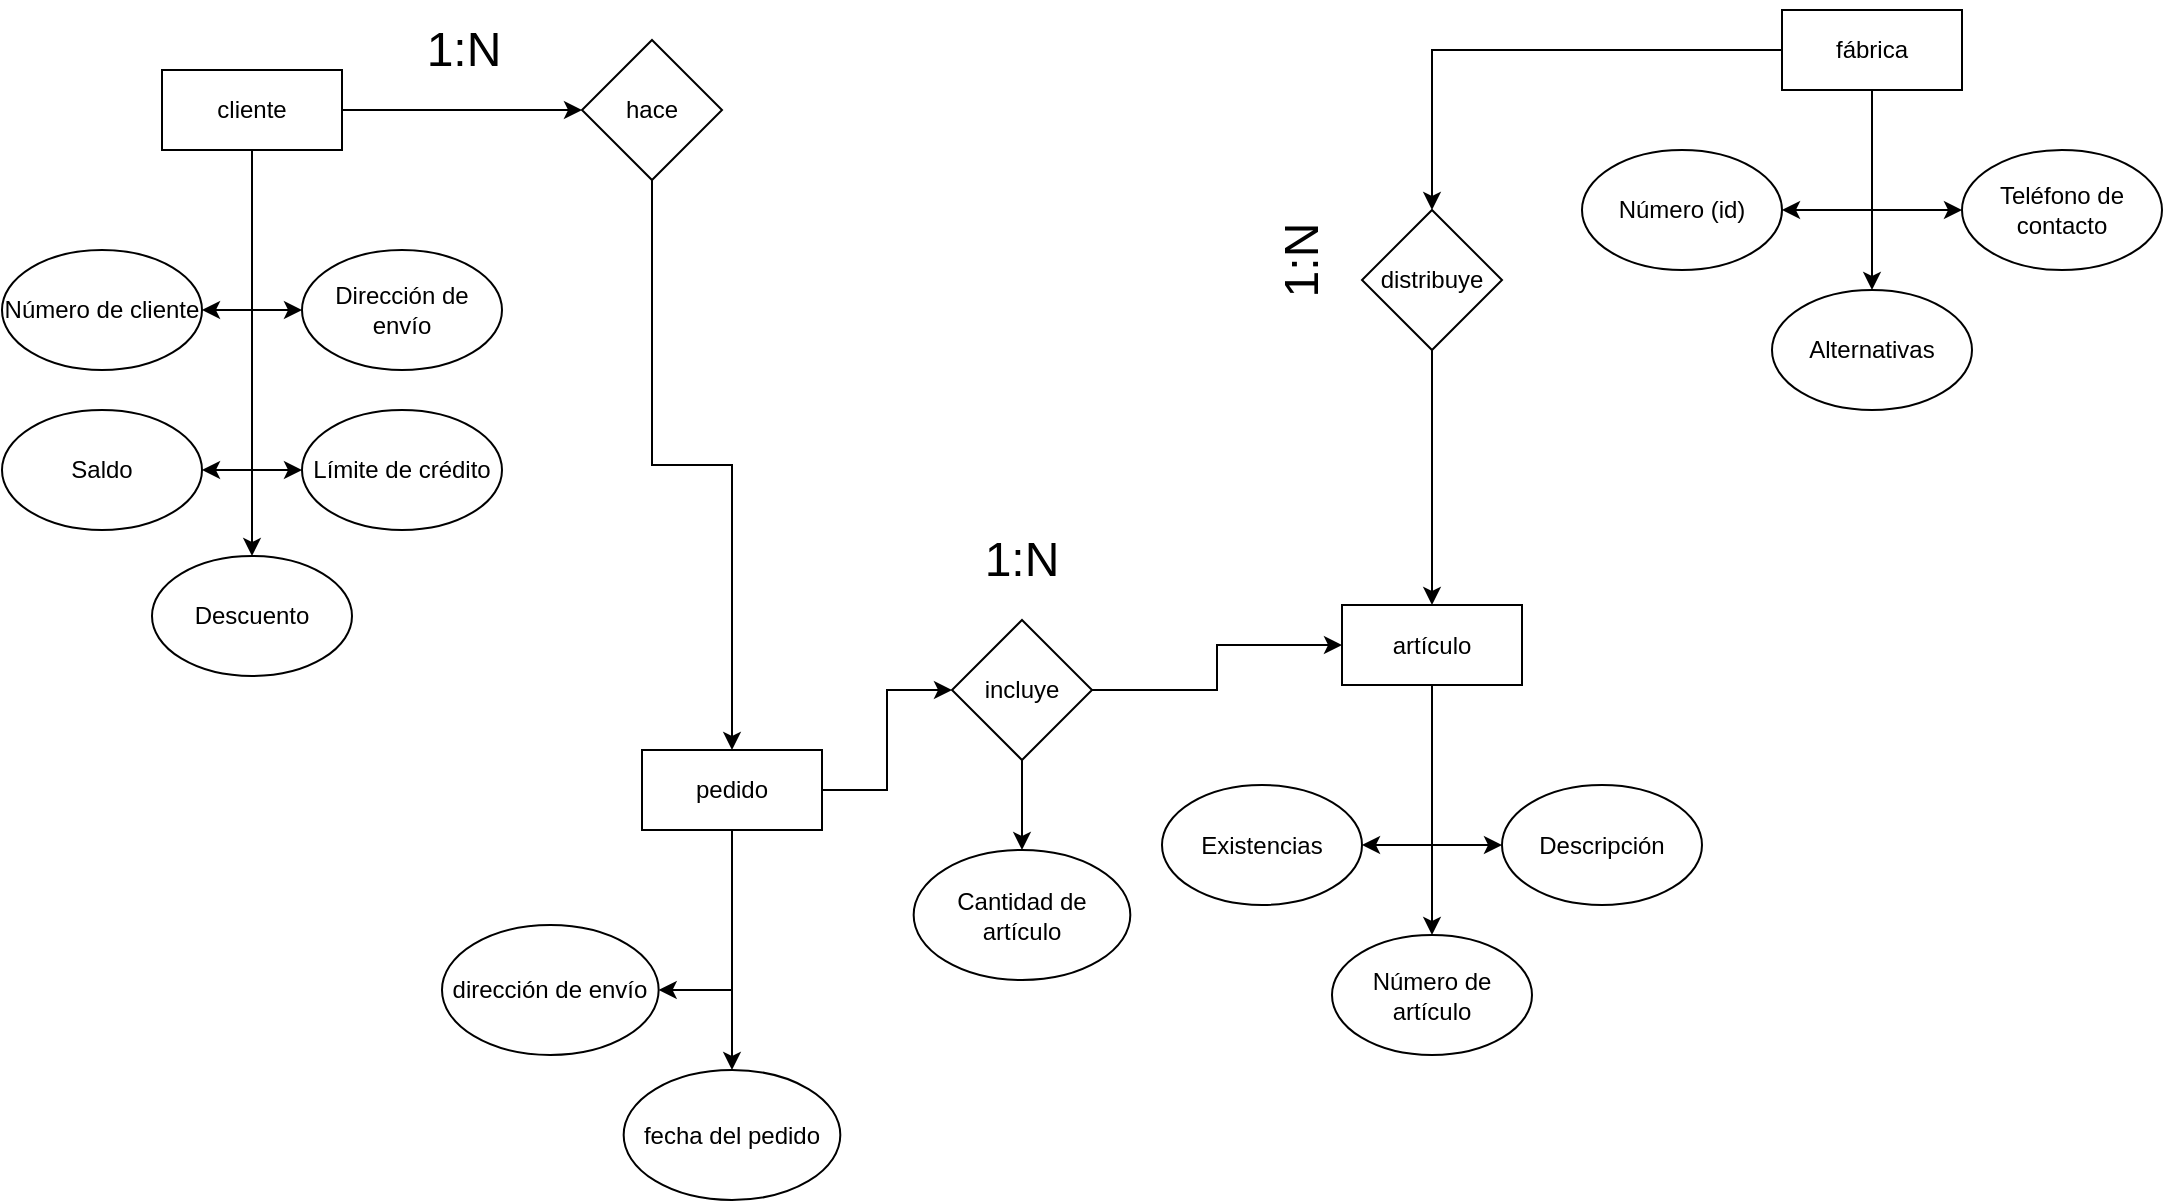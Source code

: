 <mxfile version="24.6.4" type="device">
  <diagram name="Página-1" id="9QztTVKJqdP5o5zD_Zlj">
    <mxGraphModel dx="1373" dy="800" grid="1" gridSize="10" guides="1" tooltips="1" connect="1" arrows="1" fold="1" page="1" pageScale="1" pageWidth="1169" pageHeight="827" math="0" shadow="0">
      <root>
        <mxCell id="0" />
        <mxCell id="1" parent="0" />
        <mxCell id="KTFgOh8g7GbZ9kKHf237-9" style="edgeStyle=orthogonalEdgeStyle;rounded=0;orthogonalLoop=1;jettySize=auto;html=1;entryX=1;entryY=0.5;entryDx=0;entryDy=0;" edge="1" parent="1" source="KTFgOh8g7GbZ9kKHf237-1" target="KTFgOh8g7GbZ9kKHf237-3">
          <mxGeometry relative="1" as="geometry" />
        </mxCell>
        <mxCell id="KTFgOh8g7GbZ9kKHf237-10" style="edgeStyle=orthogonalEdgeStyle;rounded=0;orthogonalLoop=1;jettySize=auto;html=1;entryX=0;entryY=0.5;entryDx=0;entryDy=0;" edge="1" parent="1" source="KTFgOh8g7GbZ9kKHf237-1" target="KTFgOh8g7GbZ9kKHf237-4">
          <mxGeometry relative="1" as="geometry" />
        </mxCell>
        <mxCell id="KTFgOh8g7GbZ9kKHf237-54" style="edgeStyle=orthogonalEdgeStyle;rounded=0;orthogonalLoop=1;jettySize=auto;html=1;entryX=1;entryY=0.5;entryDx=0;entryDy=0;" edge="1" parent="1" source="KTFgOh8g7GbZ9kKHf237-1" target="KTFgOh8g7GbZ9kKHf237-5">
          <mxGeometry relative="1" as="geometry" />
        </mxCell>
        <mxCell id="KTFgOh8g7GbZ9kKHf237-55" style="edgeStyle=orthogonalEdgeStyle;rounded=0;orthogonalLoop=1;jettySize=auto;html=1;entryX=0;entryY=0.5;entryDx=0;entryDy=0;" edge="1" parent="1" source="KTFgOh8g7GbZ9kKHf237-1" target="KTFgOh8g7GbZ9kKHf237-6">
          <mxGeometry relative="1" as="geometry" />
        </mxCell>
        <mxCell id="KTFgOh8g7GbZ9kKHf237-56" style="edgeStyle=orthogonalEdgeStyle;rounded=0;orthogonalLoop=1;jettySize=auto;html=1;entryX=0.5;entryY=0;entryDx=0;entryDy=0;" edge="1" parent="1" source="KTFgOh8g7GbZ9kKHf237-1" target="KTFgOh8g7GbZ9kKHf237-7">
          <mxGeometry relative="1" as="geometry" />
        </mxCell>
        <mxCell id="KTFgOh8g7GbZ9kKHf237-73" style="edgeStyle=orthogonalEdgeStyle;rounded=0;orthogonalLoop=1;jettySize=auto;html=1;entryX=0;entryY=0.5;entryDx=0;entryDy=0;" edge="1" parent="1" source="KTFgOh8g7GbZ9kKHf237-1" target="KTFgOh8g7GbZ9kKHf237-72">
          <mxGeometry relative="1" as="geometry" />
        </mxCell>
        <mxCell id="KTFgOh8g7GbZ9kKHf237-1" value="cliente" style="rounded=0;whiteSpace=wrap;html=1;" vertex="1" parent="1">
          <mxGeometry x="120" y="120" width="90" height="40" as="geometry" />
        </mxCell>
        <mxCell id="KTFgOh8g7GbZ9kKHf237-3" value="Número de cliente" style="ellipse;whiteSpace=wrap;html=1;" vertex="1" parent="1">
          <mxGeometry x="40" y="210" width="100" height="60" as="geometry" />
        </mxCell>
        <mxCell id="KTFgOh8g7GbZ9kKHf237-4" value="Dirección de envío" style="ellipse;whiteSpace=wrap;html=1;" vertex="1" parent="1">
          <mxGeometry x="190" y="210" width="100" height="60" as="geometry" />
        </mxCell>
        <mxCell id="KTFgOh8g7GbZ9kKHf237-5" value="Saldo" style="ellipse;whiteSpace=wrap;html=1;" vertex="1" parent="1">
          <mxGeometry x="40" y="290" width="100" height="60" as="geometry" />
        </mxCell>
        <mxCell id="KTFgOh8g7GbZ9kKHf237-6" value="Límite de crédito" style="ellipse;whiteSpace=wrap;html=1;" vertex="1" parent="1">
          <mxGeometry x="190" y="290" width="100" height="60" as="geometry" />
        </mxCell>
        <mxCell id="KTFgOh8g7GbZ9kKHf237-7" value="Descuento" style="ellipse;whiteSpace=wrap;html=1;" vertex="1" parent="1">
          <mxGeometry x="115" y="363" width="100" height="60" as="geometry" />
        </mxCell>
        <mxCell id="KTFgOh8g7GbZ9kKHf237-24" style="edgeStyle=orthogonalEdgeStyle;rounded=0;orthogonalLoop=1;jettySize=auto;html=1;entryX=1;entryY=0.5;entryDx=0;entryDy=0;" edge="1" parent="1" source="KTFgOh8g7GbZ9kKHf237-17" target="KTFgOh8g7GbZ9kKHf237-20">
          <mxGeometry relative="1" as="geometry" />
        </mxCell>
        <mxCell id="KTFgOh8g7GbZ9kKHf237-25" style="edgeStyle=orthogonalEdgeStyle;rounded=0;orthogonalLoop=1;jettySize=auto;html=1;entryX=0;entryY=0.5;entryDx=0;entryDy=0;" edge="1" parent="1" source="KTFgOh8g7GbZ9kKHf237-17" target="KTFgOh8g7GbZ9kKHf237-21">
          <mxGeometry relative="1" as="geometry" />
        </mxCell>
        <mxCell id="KTFgOh8g7GbZ9kKHf237-63" style="edgeStyle=orthogonalEdgeStyle;rounded=0;orthogonalLoop=1;jettySize=auto;html=1;" edge="1" parent="1" source="KTFgOh8g7GbZ9kKHf237-17" target="KTFgOh8g7GbZ9kKHf237-18">
          <mxGeometry relative="1" as="geometry" />
        </mxCell>
        <mxCell id="KTFgOh8g7GbZ9kKHf237-17" value="artículo" style="rounded=0;whiteSpace=wrap;html=1;" vertex="1" parent="1">
          <mxGeometry x="710" y="387.5" width="90" height="40" as="geometry" />
        </mxCell>
        <mxCell id="KTFgOh8g7GbZ9kKHf237-18" value="Número de artículo" style="ellipse;whiteSpace=wrap;html=1;" vertex="1" parent="1">
          <mxGeometry x="705" y="552.5" width="100" height="60" as="geometry" />
        </mxCell>
        <mxCell id="KTFgOh8g7GbZ9kKHf237-20" value="Existencias" style="ellipse;whiteSpace=wrap;html=1;" vertex="1" parent="1">
          <mxGeometry x="620" y="477.5" width="100" height="60" as="geometry" />
        </mxCell>
        <mxCell id="KTFgOh8g7GbZ9kKHf237-21" value="Descripción" style="ellipse;whiteSpace=wrap;html=1;" vertex="1" parent="1">
          <mxGeometry x="790" y="477.5" width="100" height="60" as="geometry" />
        </mxCell>
        <mxCell id="KTFgOh8g7GbZ9kKHf237-60" style="edgeStyle=orthogonalEdgeStyle;rounded=0;orthogonalLoop=1;jettySize=auto;html=1;entryX=1;entryY=0.5;entryDx=0;entryDy=0;" edge="1" parent="1" source="KTFgOh8g7GbZ9kKHf237-27" target="KTFgOh8g7GbZ9kKHf237-35">
          <mxGeometry relative="1" as="geometry" />
        </mxCell>
        <mxCell id="KTFgOh8g7GbZ9kKHf237-77" style="edgeStyle=orthogonalEdgeStyle;rounded=0;orthogonalLoop=1;jettySize=auto;html=1;entryX=0;entryY=0.5;entryDx=0;entryDy=0;" edge="1" parent="1" source="KTFgOh8g7GbZ9kKHf237-27" target="KTFgOh8g7GbZ9kKHf237-76">
          <mxGeometry relative="1" as="geometry" />
        </mxCell>
        <mxCell id="KTFgOh8g7GbZ9kKHf237-92" style="edgeStyle=orthogonalEdgeStyle;rounded=0;orthogonalLoop=1;jettySize=auto;html=1;entryX=0.5;entryY=0;entryDx=0;entryDy=0;" edge="1" parent="1" source="KTFgOh8g7GbZ9kKHf237-27" target="KTFgOh8g7GbZ9kKHf237-91">
          <mxGeometry relative="1" as="geometry" />
        </mxCell>
        <mxCell id="KTFgOh8g7GbZ9kKHf237-27" value="pedido" style="rounded=0;whiteSpace=wrap;html=1;" vertex="1" parent="1">
          <mxGeometry x="360" y="460" width="90" height="40" as="geometry" />
        </mxCell>
        <mxCell id="KTFgOh8g7GbZ9kKHf237-35" value="dirección de envío" style="ellipse;whiteSpace=wrap;html=1;" vertex="1" parent="1">
          <mxGeometry x="260" y="547.5" width="108.33" height="65" as="geometry" />
        </mxCell>
        <mxCell id="KTFgOh8g7GbZ9kKHf237-51" value="Cantidad de artículo" style="ellipse;whiteSpace=wrap;html=1;" vertex="1" parent="1">
          <mxGeometry x="495.83" y="510" width="108.33" height="65" as="geometry" />
        </mxCell>
        <mxCell id="KTFgOh8g7GbZ9kKHf237-68" style="edgeStyle=orthogonalEdgeStyle;rounded=0;orthogonalLoop=1;jettySize=auto;html=1;entryX=1;entryY=0.5;entryDx=0;entryDy=0;" edge="1" parent="1" source="KTFgOh8g7GbZ9kKHf237-64" target="KTFgOh8g7GbZ9kKHf237-65">
          <mxGeometry relative="1" as="geometry" />
        </mxCell>
        <mxCell id="KTFgOh8g7GbZ9kKHf237-69" style="edgeStyle=orthogonalEdgeStyle;rounded=0;orthogonalLoop=1;jettySize=auto;html=1;entryX=0;entryY=0.5;entryDx=0;entryDy=0;" edge="1" parent="1" source="KTFgOh8g7GbZ9kKHf237-64" target="KTFgOh8g7GbZ9kKHf237-66">
          <mxGeometry relative="1" as="geometry" />
        </mxCell>
        <mxCell id="KTFgOh8g7GbZ9kKHf237-70" style="edgeStyle=orthogonalEdgeStyle;rounded=0;orthogonalLoop=1;jettySize=auto;html=1;entryX=0.5;entryY=0;entryDx=0;entryDy=0;" edge="1" parent="1" source="KTFgOh8g7GbZ9kKHf237-64" target="KTFgOh8g7GbZ9kKHf237-67">
          <mxGeometry relative="1" as="geometry" />
        </mxCell>
        <mxCell id="KTFgOh8g7GbZ9kKHf237-83" style="edgeStyle=orthogonalEdgeStyle;rounded=0;orthogonalLoop=1;jettySize=auto;html=1;entryX=0.5;entryY=0;entryDx=0;entryDy=0;" edge="1" parent="1" source="KTFgOh8g7GbZ9kKHf237-64" target="KTFgOh8g7GbZ9kKHf237-82">
          <mxGeometry relative="1" as="geometry" />
        </mxCell>
        <mxCell id="KTFgOh8g7GbZ9kKHf237-64" value="fábrica" style="rounded=0;whiteSpace=wrap;html=1;" vertex="1" parent="1">
          <mxGeometry x="930" y="90" width="90" height="40" as="geometry" />
        </mxCell>
        <mxCell id="KTFgOh8g7GbZ9kKHf237-65" value="Número (id)" style="ellipse;whiteSpace=wrap;html=1;" vertex="1" parent="1">
          <mxGeometry x="830" y="160" width="100" height="60" as="geometry" />
        </mxCell>
        <mxCell id="KTFgOh8g7GbZ9kKHf237-66" value="Teléfono de contacto" style="ellipse;whiteSpace=wrap;html=1;" vertex="1" parent="1">
          <mxGeometry x="1020" y="160" width="100" height="60" as="geometry" />
        </mxCell>
        <mxCell id="KTFgOh8g7GbZ9kKHf237-67" value="Alternativas" style="ellipse;whiteSpace=wrap;html=1;" vertex="1" parent="1">
          <mxGeometry x="925" y="230" width="100" height="60" as="geometry" />
        </mxCell>
        <mxCell id="KTFgOh8g7GbZ9kKHf237-75" style="edgeStyle=orthogonalEdgeStyle;rounded=0;orthogonalLoop=1;jettySize=auto;html=1;entryX=0.5;entryY=0;entryDx=0;entryDy=0;" edge="1" parent="1" source="KTFgOh8g7GbZ9kKHf237-72" target="KTFgOh8g7GbZ9kKHf237-27">
          <mxGeometry relative="1" as="geometry" />
        </mxCell>
        <mxCell id="KTFgOh8g7GbZ9kKHf237-72" value="hace" style="rhombus;whiteSpace=wrap;html=1;" vertex="1" parent="1">
          <mxGeometry x="330" y="105" width="70" height="70" as="geometry" />
        </mxCell>
        <mxCell id="KTFgOh8g7GbZ9kKHf237-79" style="edgeStyle=orthogonalEdgeStyle;rounded=0;orthogonalLoop=1;jettySize=auto;html=1;exitX=1;exitY=0.5;exitDx=0;exitDy=0;entryX=0;entryY=0.5;entryDx=0;entryDy=0;" edge="1" parent="1" source="KTFgOh8g7GbZ9kKHf237-76" target="KTFgOh8g7GbZ9kKHf237-17">
          <mxGeometry relative="1" as="geometry" />
        </mxCell>
        <mxCell id="KTFgOh8g7GbZ9kKHf237-93" style="edgeStyle=orthogonalEdgeStyle;rounded=0;orthogonalLoop=1;jettySize=auto;html=1;entryX=0.5;entryY=0;entryDx=0;entryDy=0;" edge="1" parent="1" source="KTFgOh8g7GbZ9kKHf237-76" target="KTFgOh8g7GbZ9kKHf237-51">
          <mxGeometry relative="1" as="geometry" />
        </mxCell>
        <mxCell id="KTFgOh8g7GbZ9kKHf237-76" value="incluye" style="rhombus;whiteSpace=wrap;html=1;" vertex="1" parent="1">
          <mxGeometry x="515" y="395" width="70" height="70" as="geometry" />
        </mxCell>
        <mxCell id="KTFgOh8g7GbZ9kKHf237-84" style="edgeStyle=orthogonalEdgeStyle;rounded=0;orthogonalLoop=1;jettySize=auto;html=1;" edge="1" parent="1" source="KTFgOh8g7GbZ9kKHf237-82" target="KTFgOh8g7GbZ9kKHf237-17">
          <mxGeometry relative="1" as="geometry" />
        </mxCell>
        <mxCell id="KTFgOh8g7GbZ9kKHf237-82" value="distribuye" style="rhombus;whiteSpace=wrap;html=1;" vertex="1" parent="1">
          <mxGeometry x="720" y="190" width="70" height="70" as="geometry" />
        </mxCell>
        <mxCell id="KTFgOh8g7GbZ9kKHf237-86" value="1:N" style="text;html=1;align=center;verticalAlign=middle;whiteSpace=wrap;rounded=0;fontSize=24;" vertex="1" parent="1">
          <mxGeometry x="220.83" y="85" width="100" height="50" as="geometry" />
        </mxCell>
        <mxCell id="KTFgOh8g7GbZ9kKHf237-87" value="1:N" style="text;html=1;align=center;verticalAlign=middle;whiteSpace=wrap;rounded=0;fontSize=24;" vertex="1" parent="1">
          <mxGeometry x="500" y="340" width="100" height="50" as="geometry" />
        </mxCell>
        <mxCell id="KTFgOh8g7GbZ9kKHf237-90" value="1&lt;span style=&quot;background-color: initial;&quot;&gt;:N&lt;/span&gt;" style="text;html=1;align=center;verticalAlign=middle;whiteSpace=wrap;rounded=0;fontSize=24;rotation=-90;" vertex="1" parent="1">
          <mxGeometry x="640" y="190" width="100" height="50" as="geometry" />
        </mxCell>
        <mxCell id="KTFgOh8g7GbZ9kKHf237-91" value="fecha del pedido" style="ellipse;whiteSpace=wrap;html=1;" vertex="1" parent="1">
          <mxGeometry x="350.83" y="620" width="108.33" height="65" as="geometry" />
        </mxCell>
      </root>
    </mxGraphModel>
  </diagram>
</mxfile>
